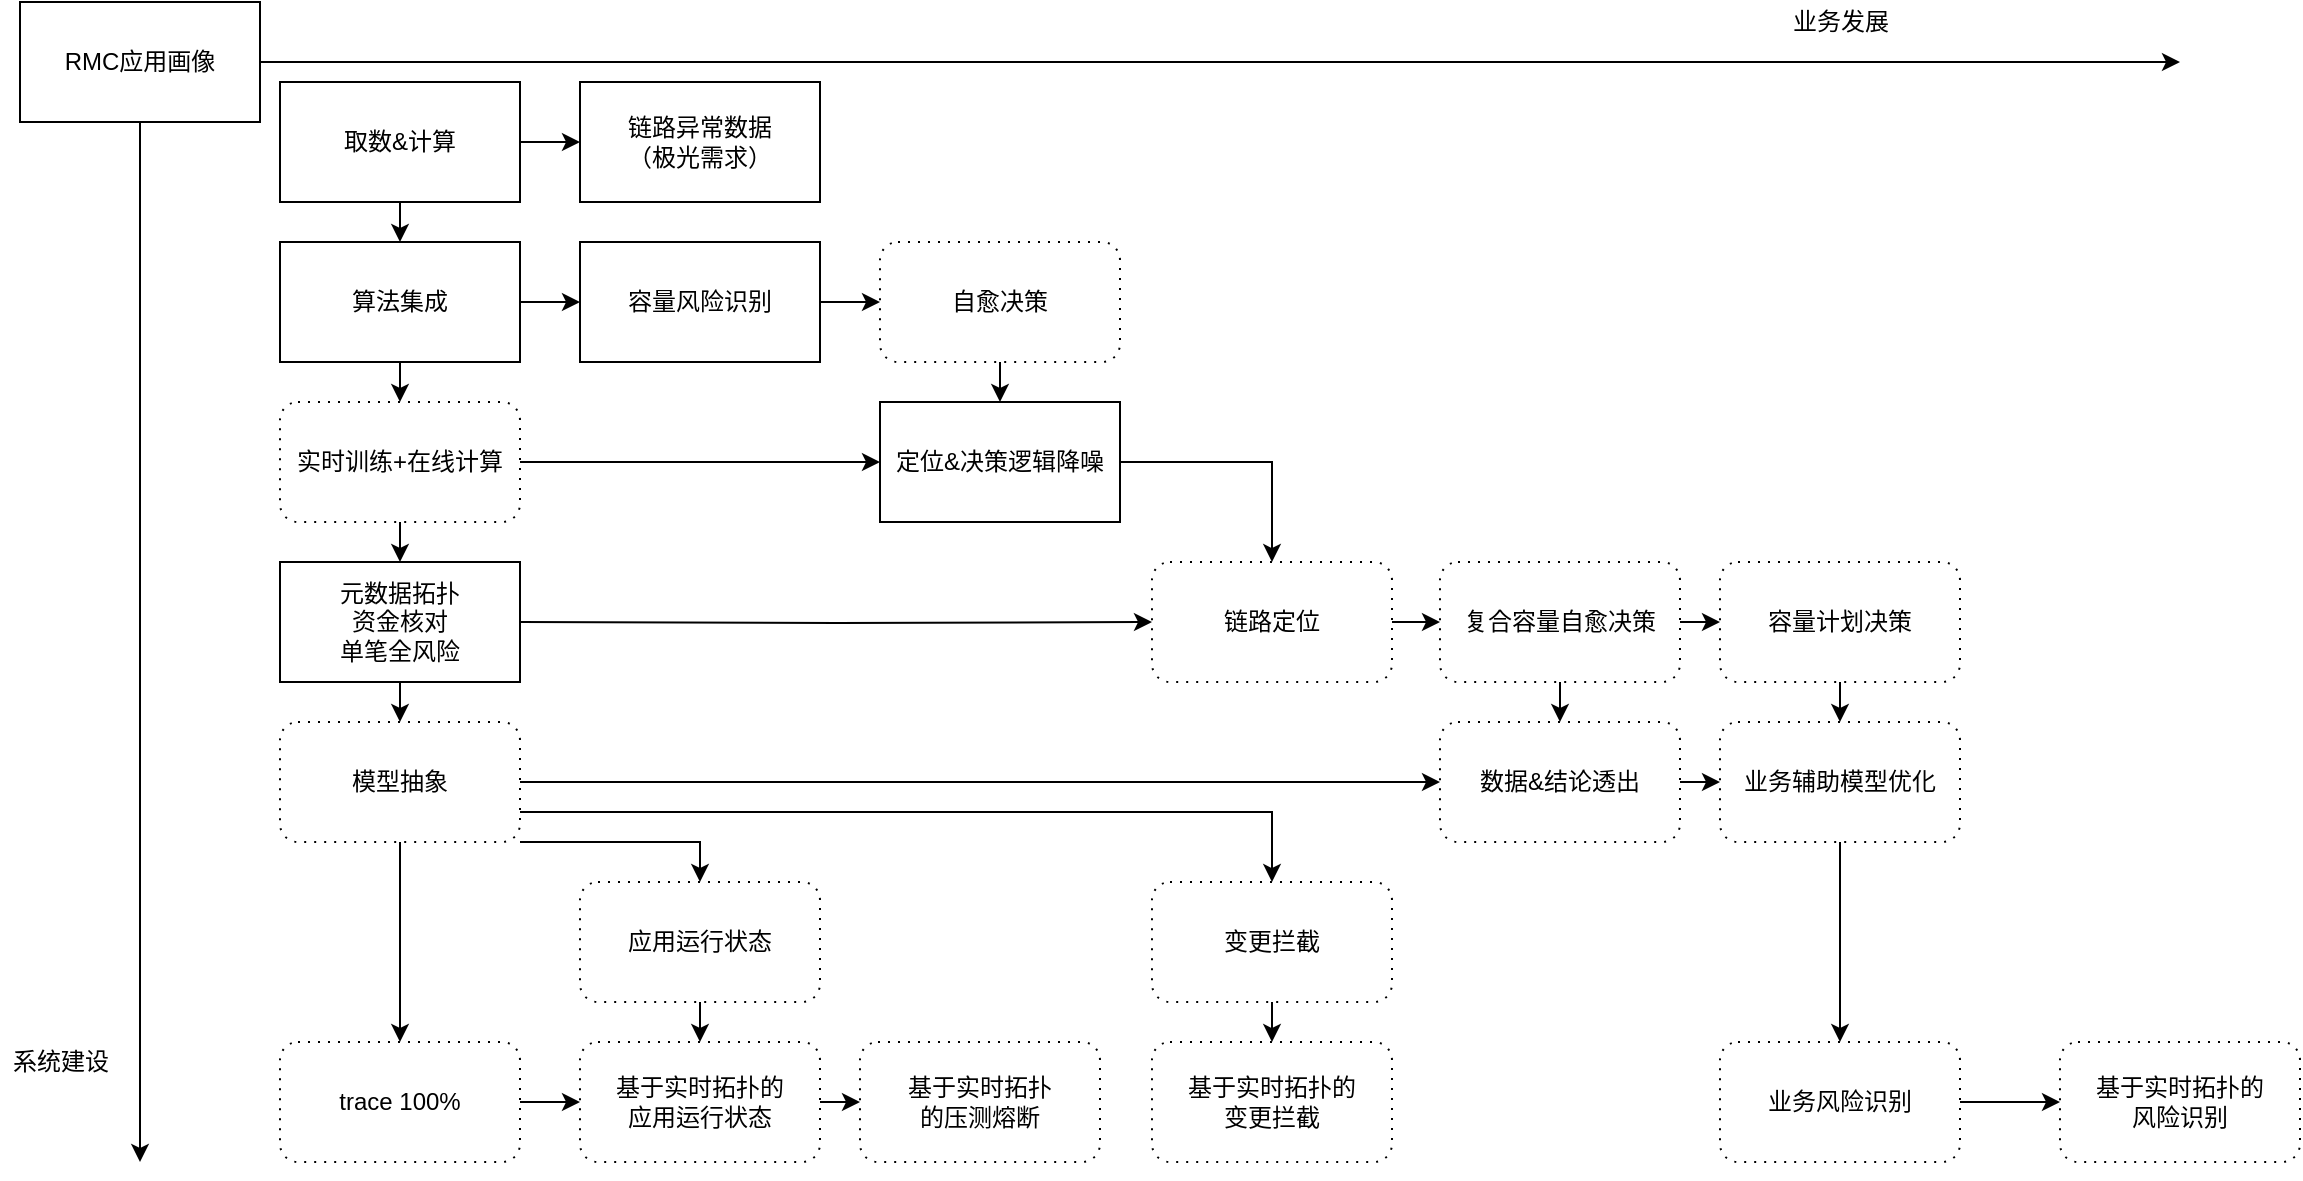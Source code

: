 <mxfile version="13.0.1" type="github">
  <diagram id="lR_yTGxbMc0zyjNVAQCE" name="Page-1">
    <mxGraphModel dx="1494" dy="813" grid="1" gridSize="10" guides="1" tooltips="1" connect="1" arrows="1" fold="1" page="1" pageScale="1" pageWidth="827" pageHeight="1169" math="0" shadow="0">
      <root>
        <mxCell id="0" />
        <mxCell id="1" parent="0" />
        <mxCell id="Xzn2xFjMzZO3HUGk9BcB-2" style="edgeStyle=orthogonalEdgeStyle;rounded=0;orthogonalLoop=1;jettySize=auto;html=1;exitX=1;exitY=0.5;exitDx=0;exitDy=0;" edge="1" parent="1" source="Xzn2xFjMzZO3HUGk9BcB-1">
          <mxGeometry relative="1" as="geometry">
            <mxPoint x="1170" y="200" as="targetPoint" />
          </mxGeometry>
        </mxCell>
        <mxCell id="Xzn2xFjMzZO3HUGk9BcB-3" style="edgeStyle=orthogonalEdgeStyle;rounded=0;orthogonalLoop=1;jettySize=auto;html=1;exitX=0.5;exitY=1;exitDx=0;exitDy=0;" edge="1" parent="1" source="Xzn2xFjMzZO3HUGk9BcB-1">
          <mxGeometry relative="1" as="geometry">
            <mxPoint x="150" y="750" as="targetPoint" />
          </mxGeometry>
        </mxCell>
        <mxCell id="Xzn2xFjMzZO3HUGk9BcB-1" value="RMC应用画像" style="rounded=0;whiteSpace=wrap;html=1;" vertex="1" parent="1">
          <mxGeometry x="90" y="170" width="120" height="60" as="geometry" />
        </mxCell>
        <mxCell id="Xzn2xFjMzZO3HUGk9BcB-14" style="edgeStyle=orthogonalEdgeStyle;rounded=0;orthogonalLoop=1;jettySize=auto;html=1;exitX=0.5;exitY=1;exitDx=0;exitDy=0;entryX=0.5;entryY=0;entryDx=0;entryDy=0;" edge="1" parent="1" source="Xzn2xFjMzZO3HUGk9BcB-4" target="Xzn2xFjMzZO3HUGk9BcB-5">
          <mxGeometry relative="1" as="geometry" />
        </mxCell>
        <mxCell id="Xzn2xFjMzZO3HUGk9BcB-16" style="edgeStyle=orthogonalEdgeStyle;rounded=0;orthogonalLoop=1;jettySize=auto;html=1;exitX=1;exitY=0.5;exitDx=0;exitDy=0;entryX=0;entryY=0.5;entryDx=0;entryDy=0;" edge="1" parent="1" source="Xzn2xFjMzZO3HUGk9BcB-4" target="Xzn2xFjMzZO3HUGk9BcB-11">
          <mxGeometry relative="1" as="geometry" />
        </mxCell>
        <mxCell id="Xzn2xFjMzZO3HUGk9BcB-4" value="取数&amp;amp;计算" style="rounded=0;whiteSpace=wrap;html=1;" vertex="1" parent="1">
          <mxGeometry x="220" y="210" width="120" height="60" as="geometry" />
        </mxCell>
        <mxCell id="Xzn2xFjMzZO3HUGk9BcB-15" style="edgeStyle=orthogonalEdgeStyle;rounded=0;orthogonalLoop=1;jettySize=auto;html=1;exitX=0.5;exitY=1;exitDx=0;exitDy=0;entryX=0.5;entryY=0;entryDx=0;entryDy=0;" edge="1" parent="1" source="Xzn2xFjMzZO3HUGk9BcB-5" target="Xzn2xFjMzZO3HUGk9BcB-13">
          <mxGeometry relative="1" as="geometry" />
        </mxCell>
        <mxCell id="Xzn2xFjMzZO3HUGk9BcB-18" style="edgeStyle=orthogonalEdgeStyle;rounded=0;orthogonalLoop=1;jettySize=auto;html=1;exitX=1;exitY=0.5;exitDx=0;exitDy=0;entryX=0;entryY=0.5;entryDx=0;entryDy=0;" edge="1" parent="1" source="Xzn2xFjMzZO3HUGk9BcB-5" target="Xzn2xFjMzZO3HUGk9BcB-17">
          <mxGeometry relative="1" as="geometry" />
        </mxCell>
        <mxCell id="Xzn2xFjMzZO3HUGk9BcB-5" value="算法集成" style="rounded=0;whiteSpace=wrap;html=1;" vertex="1" parent="1">
          <mxGeometry x="220" y="290" width="120" height="60" as="geometry" />
        </mxCell>
        <mxCell id="Xzn2xFjMzZO3HUGk9BcB-50" style="edgeStyle=none;rounded=0;orthogonalLoop=1;jettySize=auto;html=1;exitX=0.5;exitY=1;exitDx=0;exitDy=0;" edge="1" parent="1" source="Xzn2xFjMzZO3HUGk9BcB-9" target="Xzn2xFjMzZO3HUGk9BcB-46">
          <mxGeometry relative="1" as="geometry" />
        </mxCell>
        <mxCell id="Xzn2xFjMzZO3HUGk9BcB-56" style="edgeStyle=none;rounded=0;orthogonalLoop=1;jettySize=auto;html=1;exitX=1;exitY=0.5;exitDx=0;exitDy=0;entryX=0;entryY=0.5;entryDx=0;entryDy=0;" edge="1" parent="1" source="Xzn2xFjMzZO3HUGk9BcB-9" target="Xzn2xFjMzZO3HUGk9BcB-51">
          <mxGeometry relative="1" as="geometry" />
        </mxCell>
        <mxCell id="Xzn2xFjMzZO3HUGk9BcB-70" style="edgeStyle=orthogonalEdgeStyle;rounded=0;orthogonalLoop=1;jettySize=auto;html=1;exitX=1;exitY=1;exitDx=0;exitDy=0;entryX=0.5;entryY=0;entryDx=0;entryDy=0;" edge="1" parent="1" source="Xzn2xFjMzZO3HUGk9BcB-9" target="Xzn2xFjMzZO3HUGk9BcB-45">
          <mxGeometry relative="1" as="geometry">
            <Array as="points">
              <mxPoint x="430" y="590" />
            </Array>
          </mxGeometry>
        </mxCell>
        <mxCell id="Xzn2xFjMzZO3HUGk9BcB-76" style="edgeStyle=orthogonalEdgeStyle;rounded=0;orthogonalLoop=1;jettySize=auto;html=1;exitX=1;exitY=0.75;exitDx=0;exitDy=0;entryX=0.5;entryY=0;entryDx=0;entryDy=0;" edge="1" parent="1" source="Xzn2xFjMzZO3HUGk9BcB-9" target="Xzn2xFjMzZO3HUGk9BcB-42">
          <mxGeometry relative="1" as="geometry" />
        </mxCell>
        <mxCell id="Xzn2xFjMzZO3HUGk9BcB-9" value="模型抽象" style="shape=ext;rounded=1;html=1;whiteSpace=wrap;dashed=1;dashPattern=1 4;" vertex="1" parent="1">
          <mxGeometry x="220" y="530" width="120" height="60" as="geometry" />
        </mxCell>
        <mxCell id="Xzn2xFjMzZO3HUGk9BcB-34" style="edgeStyle=orthogonalEdgeStyle;rounded=0;orthogonalLoop=1;jettySize=auto;html=1;exitX=1;exitY=0.5;exitDx=0;exitDy=0;entryX=0;entryY=0.5;entryDx=0;entryDy=0;" edge="1" parent="1" source="Xzn2xFjMzZO3HUGk9BcB-10" target="Xzn2xFjMzZO3HUGk9BcB-33">
          <mxGeometry relative="1" as="geometry" />
        </mxCell>
        <mxCell id="Xzn2xFjMzZO3HUGk9BcB-10" value="&lt;span&gt;链路定位&lt;/span&gt;" style="shape=ext;rounded=1;html=1;whiteSpace=wrap;dashed=1;dashPattern=1 4;" vertex="1" parent="1">
          <mxGeometry x="656" y="450" width="120" height="60" as="geometry" />
        </mxCell>
        <mxCell id="Xzn2xFjMzZO3HUGk9BcB-11" value="链路异常数据&lt;br&gt;（极光需求）" style="rounded=0;whiteSpace=wrap;html=1;" vertex="1" parent="1">
          <mxGeometry x="370" y="210" width="120" height="60" as="geometry" />
        </mxCell>
        <mxCell id="Xzn2xFjMzZO3HUGk9BcB-21" style="edgeStyle=orthogonalEdgeStyle;rounded=0;orthogonalLoop=1;jettySize=auto;html=1;exitX=1;exitY=0.5;exitDx=0;exitDy=0;entryX=0;entryY=0.5;entryDx=0;entryDy=0;" edge="1" parent="1" source="Xzn2xFjMzZO3HUGk9BcB-13" target="Xzn2xFjMzZO3HUGk9BcB-19">
          <mxGeometry relative="1" as="geometry" />
        </mxCell>
        <mxCell id="Xzn2xFjMzZO3HUGk9BcB-28" style="edgeStyle=orthogonalEdgeStyle;rounded=0;orthogonalLoop=1;jettySize=auto;html=1;exitX=0.5;exitY=1;exitDx=0;exitDy=0;entryX=0.5;entryY=0;entryDx=0;entryDy=0;" edge="1" parent="1" source="Xzn2xFjMzZO3HUGk9BcB-13">
          <mxGeometry relative="1" as="geometry">
            <mxPoint x="280" y="450" as="targetPoint" />
          </mxGeometry>
        </mxCell>
        <mxCell id="Xzn2xFjMzZO3HUGk9BcB-13" value="实时训练+在线计算" style="shape=ext;rounded=1;html=1;whiteSpace=wrap;dashed=1;dashPattern=1 4;" vertex="1" parent="1">
          <mxGeometry x="220" y="370" width="120" height="60" as="geometry" />
        </mxCell>
        <mxCell id="Xzn2xFjMzZO3HUGk9BcB-39" style="edgeStyle=orthogonalEdgeStyle;rounded=0;orthogonalLoop=1;jettySize=auto;html=1;exitX=1;exitY=0.5;exitDx=0;exitDy=0;entryX=0;entryY=0.5;entryDx=0;entryDy=0;" edge="1" parent="1" source="Xzn2xFjMzZO3HUGk9BcB-17" target="Xzn2xFjMzZO3HUGk9BcB-38">
          <mxGeometry relative="1" as="geometry" />
        </mxCell>
        <mxCell id="Xzn2xFjMzZO3HUGk9BcB-17" value="容量风险识别" style="rounded=0;whiteSpace=wrap;html=1;" vertex="1" parent="1">
          <mxGeometry x="370" y="290" width="120" height="60" as="geometry" />
        </mxCell>
        <mxCell id="Xzn2xFjMzZO3HUGk9BcB-41" style="edgeStyle=orthogonalEdgeStyle;rounded=0;orthogonalLoop=1;jettySize=auto;html=1;exitX=1;exitY=0.5;exitDx=0;exitDy=0;entryX=0.5;entryY=0;entryDx=0;entryDy=0;" edge="1" parent="1" source="Xzn2xFjMzZO3HUGk9BcB-19" target="Xzn2xFjMzZO3HUGk9BcB-10">
          <mxGeometry relative="1" as="geometry" />
        </mxCell>
        <mxCell id="Xzn2xFjMzZO3HUGk9BcB-19" value="定位&amp;amp;决策逻辑降噪" style="rounded=0;whiteSpace=wrap;html=1;" vertex="1" parent="1">
          <mxGeometry x="520" y="370" width="120" height="60" as="geometry" />
        </mxCell>
        <mxCell id="Xzn2xFjMzZO3HUGk9BcB-27" style="edgeStyle=orthogonalEdgeStyle;rounded=0;orthogonalLoop=1;jettySize=auto;html=1;exitX=1;exitY=0.5;exitDx=0;exitDy=0;entryX=0;entryY=0.5;entryDx=0;entryDy=0;" edge="1" parent="1" target="Xzn2xFjMzZO3HUGk9BcB-10">
          <mxGeometry relative="1" as="geometry">
            <mxPoint x="340" y="480" as="sourcePoint" />
          </mxGeometry>
        </mxCell>
        <mxCell id="Xzn2xFjMzZO3HUGk9BcB-29" style="edgeStyle=orthogonalEdgeStyle;rounded=0;orthogonalLoop=1;jettySize=auto;html=1;exitX=0.5;exitY=1;exitDx=0;exitDy=0;entryX=0.5;entryY=0;entryDx=0;entryDy=0;" edge="1" parent="1" target="Xzn2xFjMzZO3HUGk9BcB-9">
          <mxGeometry relative="1" as="geometry">
            <mxPoint x="280" y="510" as="sourcePoint" />
          </mxGeometry>
        </mxCell>
        <mxCell id="Xzn2xFjMzZO3HUGk9BcB-23" value="业务发展" style="text;html=1;align=center;verticalAlign=middle;resizable=0;points=[];autosize=1;" vertex="1" parent="1">
          <mxGeometry x="970" y="170" width="60" height="20" as="geometry" />
        </mxCell>
        <mxCell id="Xzn2xFjMzZO3HUGk9BcB-24" value="系统建设" style="text;html=1;align=center;verticalAlign=middle;resizable=0;points=[];autosize=1;" vertex="1" parent="1">
          <mxGeometry x="80" y="690" width="60" height="20" as="geometry" />
        </mxCell>
        <mxCell id="Xzn2xFjMzZO3HUGk9BcB-55" style="edgeStyle=none;rounded=0;orthogonalLoop=1;jettySize=auto;html=1;exitX=0.5;exitY=1;exitDx=0;exitDy=0;entryX=0.5;entryY=0;entryDx=0;entryDy=0;" edge="1" parent="1" source="Xzn2xFjMzZO3HUGk9BcB-30" target="Xzn2xFjMzZO3HUGk9BcB-52">
          <mxGeometry relative="1" as="geometry" />
        </mxCell>
        <mxCell id="Xzn2xFjMzZO3HUGk9BcB-30" value="&lt;span&gt;容量计划决策&lt;/span&gt;" style="shape=ext;rounded=1;html=1;whiteSpace=wrap;dashed=1;dashPattern=1 4;" vertex="1" parent="1">
          <mxGeometry x="940" y="450" width="120" height="60" as="geometry" />
        </mxCell>
        <mxCell id="Xzn2xFjMzZO3HUGk9BcB-53" style="edgeStyle=none;rounded=0;orthogonalLoop=1;jettySize=auto;html=1;exitX=1;exitY=0.5;exitDx=0;exitDy=0;entryX=0;entryY=0.5;entryDx=0;entryDy=0;" edge="1" parent="1" source="Xzn2xFjMzZO3HUGk9BcB-33" target="Xzn2xFjMzZO3HUGk9BcB-30">
          <mxGeometry relative="1" as="geometry" />
        </mxCell>
        <mxCell id="Xzn2xFjMzZO3HUGk9BcB-54" style="edgeStyle=none;rounded=0;orthogonalLoop=1;jettySize=auto;html=1;exitX=0.5;exitY=1;exitDx=0;exitDy=0;entryX=0.5;entryY=0;entryDx=0;entryDy=0;" edge="1" parent="1" source="Xzn2xFjMzZO3HUGk9BcB-33" target="Xzn2xFjMzZO3HUGk9BcB-51">
          <mxGeometry relative="1" as="geometry" />
        </mxCell>
        <mxCell id="Xzn2xFjMzZO3HUGk9BcB-33" value="&lt;span&gt;复合容量自愈决策&lt;/span&gt;" style="shape=ext;rounded=1;html=1;whiteSpace=wrap;dashed=1;dashPattern=1 4;" vertex="1" parent="1">
          <mxGeometry x="800" y="450" width="120" height="60" as="geometry" />
        </mxCell>
        <mxCell id="Xzn2xFjMzZO3HUGk9BcB-40" style="edgeStyle=orthogonalEdgeStyle;rounded=0;orthogonalLoop=1;jettySize=auto;html=1;exitX=0.5;exitY=1;exitDx=0;exitDy=0;entryX=0.5;entryY=0;entryDx=0;entryDy=0;" edge="1" parent="1" source="Xzn2xFjMzZO3HUGk9BcB-38" target="Xzn2xFjMzZO3HUGk9BcB-19">
          <mxGeometry relative="1" as="geometry" />
        </mxCell>
        <mxCell id="Xzn2xFjMzZO3HUGk9BcB-38" value="&lt;span style=&quot;font-family: &amp;#34;helvetica&amp;#34;&quot;&gt;自愈决策&lt;/span&gt;" style="shape=ext;rounded=1;html=1;whiteSpace=wrap;dashed=1;dashPattern=1 4;" vertex="1" parent="1">
          <mxGeometry x="520" y="290" width="120" height="60" as="geometry" />
        </mxCell>
        <mxCell id="Xzn2xFjMzZO3HUGk9BcB-72" style="edgeStyle=orthogonalEdgeStyle;rounded=0;orthogonalLoop=1;jettySize=auto;html=1;exitX=0.5;exitY=1;exitDx=0;exitDy=0;entryX=0.5;entryY=0;entryDx=0;entryDy=0;" edge="1" parent="1" source="Xzn2xFjMzZO3HUGk9BcB-42" target="Xzn2xFjMzZO3HUGk9BcB-64">
          <mxGeometry relative="1" as="geometry" />
        </mxCell>
        <mxCell id="Xzn2xFjMzZO3HUGk9BcB-42" value="&lt;span&gt;变更拦截&lt;/span&gt;" style="shape=ext;rounded=1;html=1;whiteSpace=wrap;dashed=1;dashPattern=1 4;" vertex="1" parent="1">
          <mxGeometry x="656" y="610" width="120" height="60" as="geometry" />
        </mxCell>
        <mxCell id="Xzn2xFjMzZO3HUGk9BcB-74" style="edgeStyle=orthogonalEdgeStyle;rounded=0;orthogonalLoop=1;jettySize=auto;html=1;exitX=1;exitY=0.5;exitDx=0;exitDy=0;" edge="1" parent="1" source="Xzn2xFjMzZO3HUGk9BcB-44" target="Xzn2xFjMzZO3HUGk9BcB-66">
          <mxGeometry relative="1" as="geometry" />
        </mxCell>
        <mxCell id="Xzn2xFjMzZO3HUGk9BcB-44" value="业务风险识别" style="shape=ext;rounded=1;html=1;whiteSpace=wrap;dashed=1;dashPattern=1 4;" vertex="1" parent="1">
          <mxGeometry x="940" y="690" width="120" height="60" as="geometry" />
        </mxCell>
        <mxCell id="Xzn2xFjMzZO3HUGk9BcB-71" style="edgeStyle=orthogonalEdgeStyle;rounded=0;orthogonalLoop=1;jettySize=auto;html=1;exitX=0.5;exitY=1;exitDx=0;exitDy=0;entryX=0.5;entryY=0;entryDx=0;entryDy=0;" edge="1" parent="1" source="Xzn2xFjMzZO3HUGk9BcB-45" target="Xzn2xFjMzZO3HUGk9BcB-58">
          <mxGeometry relative="1" as="geometry" />
        </mxCell>
        <mxCell id="Xzn2xFjMzZO3HUGk9BcB-45" value="应用运行状态" style="shape=ext;rounded=1;html=1;whiteSpace=wrap;dashed=1;dashPattern=1 4;" vertex="1" parent="1">
          <mxGeometry x="370" y="610" width="120" height="60" as="geometry" />
        </mxCell>
        <mxCell id="Xzn2xFjMzZO3HUGk9BcB-60" style="edgeStyle=none;rounded=0;orthogonalLoop=1;jettySize=auto;html=1;exitX=1;exitY=0.5;exitDx=0;exitDy=0;entryX=0;entryY=0.5;entryDx=0;entryDy=0;" edge="1" parent="1" source="Xzn2xFjMzZO3HUGk9BcB-46" target="Xzn2xFjMzZO3HUGk9BcB-58">
          <mxGeometry relative="1" as="geometry" />
        </mxCell>
        <mxCell id="Xzn2xFjMzZO3HUGk9BcB-46" value="trace 100%" style="shape=ext;rounded=1;html=1;whiteSpace=wrap;dashed=1;dashPattern=1 4;" vertex="1" parent="1">
          <mxGeometry x="220" y="690" width="120" height="60" as="geometry" />
        </mxCell>
        <mxCell id="Xzn2xFjMzZO3HUGk9BcB-47" value="&lt;span&gt;元数据拓扑&lt;/span&gt;&lt;br&gt;&lt;span&gt;资金核对&lt;/span&gt;&lt;br&gt;&lt;span&gt;单笔全风险&lt;/span&gt;" style="rounded=0;whiteSpace=wrap;html=1;" vertex="1" parent="1">
          <mxGeometry x="220" y="450" width="120" height="60" as="geometry" />
        </mxCell>
        <mxCell id="Xzn2xFjMzZO3HUGk9BcB-57" style="edgeStyle=none;rounded=0;orthogonalLoop=1;jettySize=auto;html=1;exitX=1;exitY=0.5;exitDx=0;exitDy=0;entryX=0;entryY=0.5;entryDx=0;entryDy=0;" edge="1" parent="1" source="Xzn2xFjMzZO3HUGk9BcB-51" target="Xzn2xFjMzZO3HUGk9BcB-52">
          <mxGeometry relative="1" as="geometry" />
        </mxCell>
        <mxCell id="Xzn2xFjMzZO3HUGk9BcB-51" value="&lt;span&gt;数据&amp;amp;结论透出&lt;/span&gt;" style="shape=ext;rounded=1;html=1;whiteSpace=wrap;dashed=1;dashPattern=1 4;" vertex="1" parent="1">
          <mxGeometry x="800" y="530" width="120" height="60" as="geometry" />
        </mxCell>
        <mxCell id="Xzn2xFjMzZO3HUGk9BcB-75" style="edgeStyle=orthogonalEdgeStyle;rounded=0;orthogonalLoop=1;jettySize=auto;html=1;exitX=0.5;exitY=1;exitDx=0;exitDy=0;entryX=0.5;entryY=0;entryDx=0;entryDy=0;" edge="1" parent="1" source="Xzn2xFjMzZO3HUGk9BcB-52" target="Xzn2xFjMzZO3HUGk9BcB-44">
          <mxGeometry relative="1" as="geometry" />
        </mxCell>
        <mxCell id="Xzn2xFjMzZO3HUGk9BcB-52" value="&lt;span&gt;业务辅助模型优化&lt;/span&gt;" style="shape=ext;rounded=1;html=1;whiteSpace=wrap;dashed=1;dashPattern=1 4;" vertex="1" parent="1">
          <mxGeometry x="940" y="530" width="120" height="60" as="geometry" />
        </mxCell>
        <mxCell id="Xzn2xFjMzZO3HUGk9BcB-62" style="edgeStyle=none;rounded=0;orthogonalLoop=1;jettySize=auto;html=1;exitX=1;exitY=0.5;exitDx=0;exitDy=0;entryX=0;entryY=0.5;entryDx=0;entryDy=0;" edge="1" parent="1" source="Xzn2xFjMzZO3HUGk9BcB-58" target="Xzn2xFjMzZO3HUGk9BcB-63">
          <mxGeometry relative="1" as="geometry">
            <mxPoint x="570" y="720.176" as="targetPoint" />
          </mxGeometry>
        </mxCell>
        <mxCell id="Xzn2xFjMzZO3HUGk9BcB-58" value="基于实时拓扑的&lt;br&gt;应用运行状态" style="shape=ext;rounded=1;html=1;whiteSpace=wrap;dashed=1;dashPattern=1 4;" vertex="1" parent="1">
          <mxGeometry x="370" y="690" width="120" height="60" as="geometry" />
        </mxCell>
        <mxCell id="Xzn2xFjMzZO3HUGk9BcB-63" value="基于实时拓扑&lt;br&gt;的压测熔断" style="shape=ext;rounded=1;html=1;whiteSpace=wrap;dashed=1;dashPattern=1 4;" vertex="1" parent="1">
          <mxGeometry x="510" y="690" width="120" height="60" as="geometry" />
        </mxCell>
        <mxCell id="Xzn2xFjMzZO3HUGk9BcB-64" value="基于实时拓扑的&lt;br&gt;变更拦截" style="shape=ext;rounded=1;html=1;whiteSpace=wrap;dashed=1;dashPattern=1 4;" vertex="1" parent="1">
          <mxGeometry x="656" y="690" width="120" height="60" as="geometry" />
        </mxCell>
        <mxCell id="Xzn2xFjMzZO3HUGk9BcB-66" value="基于实时拓扑的&lt;br&gt;风险识别" style="shape=ext;rounded=1;html=1;whiteSpace=wrap;dashed=1;dashPattern=1 4;" vertex="1" parent="1">
          <mxGeometry x="1110" y="690" width="120" height="60" as="geometry" />
        </mxCell>
      </root>
    </mxGraphModel>
  </diagram>
</mxfile>
